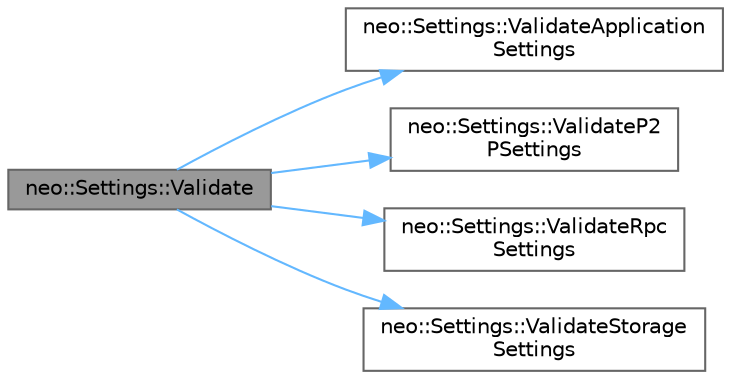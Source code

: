 digraph "neo::Settings::Validate"
{
 // LATEX_PDF_SIZE
  bgcolor="transparent";
  edge [fontname=Helvetica,fontsize=10,labelfontname=Helvetica,labelfontsize=10];
  node [fontname=Helvetica,fontsize=10,shape=box,height=0.2,width=0.4];
  rankdir="LR";
  Node1 [id="Node000001",label="neo::Settings::Validate",height=0.2,width=0.4,color="gray40", fillcolor="grey60", style="filled", fontcolor="black",tooltip="Validates the configuration settings."];
  Node1 -> Node2 [id="edge1_Node000001_Node000002",color="steelblue1",style="solid",tooltip=" "];
  Node2 [id="Node000002",label="neo::Settings::ValidateApplication\lSettings",height=0.2,width=0.4,color="grey40", fillcolor="white", style="filled",URL="$classneo_1_1_settings.html#ad3fe612df6be7c9750f97235eb8d6e19",tooltip="Validates application settings."];
  Node1 -> Node3 [id="edge2_Node000001_Node000003",color="steelblue1",style="solid",tooltip=" "];
  Node3 [id="Node000003",label="neo::Settings::ValidateP2\lPSettings",height=0.2,width=0.4,color="grey40", fillcolor="white", style="filled",URL="$classneo_1_1_settings.html#a03979a8ab1b14c57dde5b797ae6064dc",tooltip="Validates P2P settings."];
  Node1 -> Node4 [id="edge3_Node000001_Node000004",color="steelblue1",style="solid",tooltip=" "];
  Node4 [id="Node000004",label="neo::Settings::ValidateRpc\lSettings",height=0.2,width=0.4,color="grey40", fillcolor="white", style="filled",URL="$classneo_1_1_settings.html#add60da0239bc8cc055c4debc9ef55725",tooltip="Validates RPC settings."];
  Node1 -> Node5 [id="edge4_Node000001_Node000005",color="steelblue1",style="solid",tooltip=" "];
  Node5 [id="Node000005",label="neo::Settings::ValidateStorage\lSettings",height=0.2,width=0.4,color="grey40", fillcolor="white", style="filled",URL="$classneo_1_1_settings.html#a996baf26d8c37889d8f4b83a5d202296",tooltip="Validates storage settings."];
}
